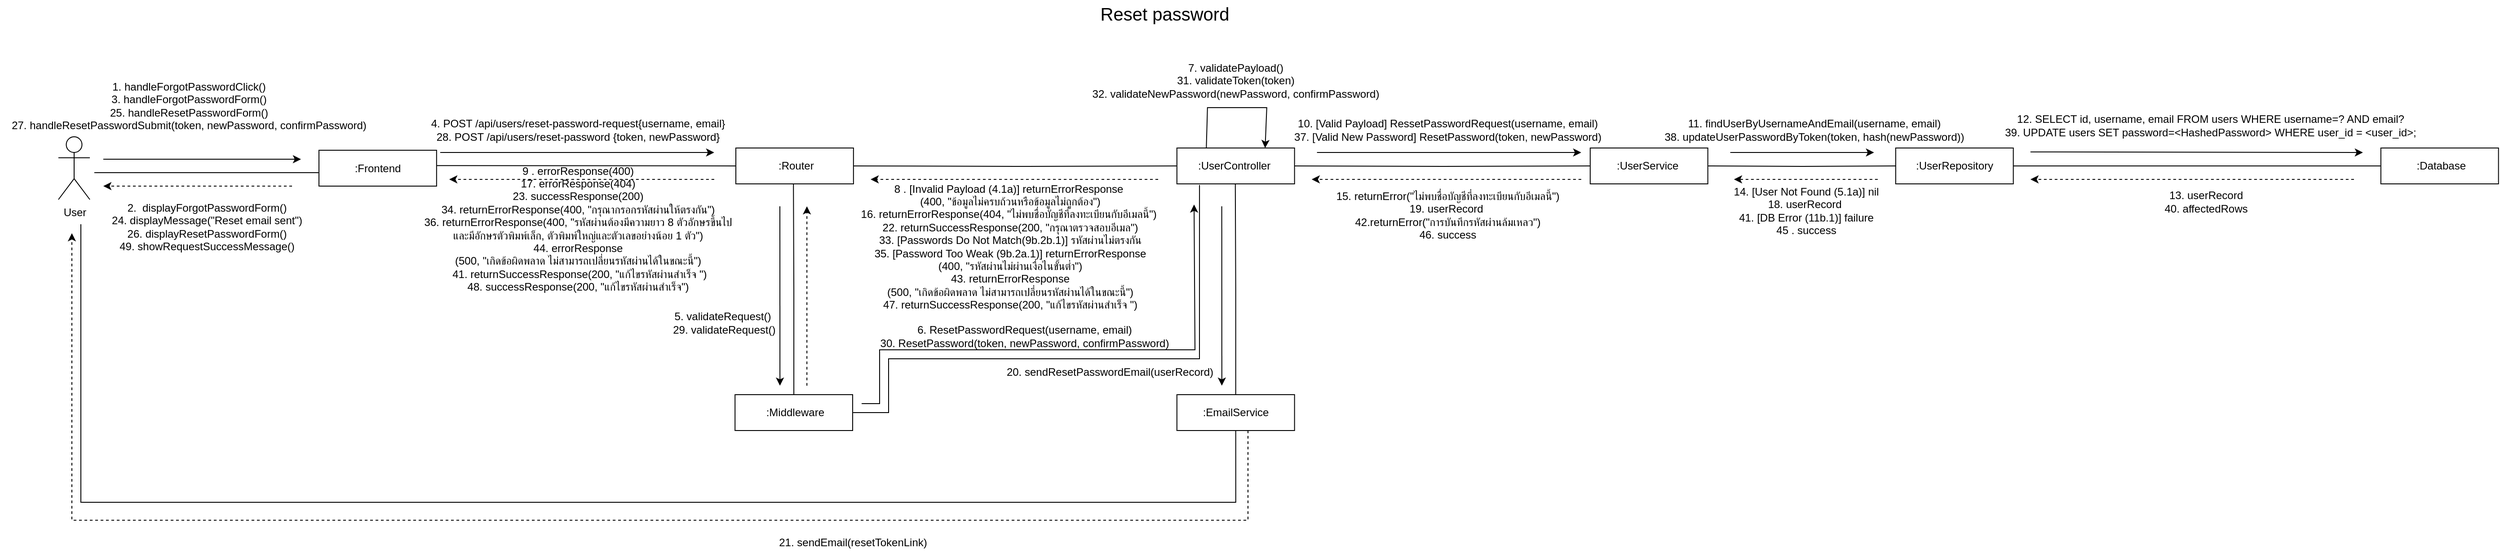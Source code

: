 <mxfile version="20.5.3" type="embed"><diagram id="23iRSUPoRavnBvh4doch" name="Page-1"><mxGraphModel dx="1040" dy="418" grid="1" gridSize="10" guides="1" tooltips="1" connect="1" arrows="1" fold="1" page="1" pageScale="1" pageWidth="827" pageHeight="1169" math="0" shadow="0"><root><mxCell id="0"/><mxCell id="1" parent="0"/><mxCell id="58" style="edgeStyle=orthogonalEdgeStyle;rounded=0;orthogonalLoop=1;jettySize=auto;html=1;entryX=0;entryY=0.5;entryDx=0;entryDy=0;endArrow=none;startFill=0;" parent="1" edge="1"><mxGeometry relative="1" as="geometry"><mxPoint x="755" y="262.5" as="sourcePoint"/><mxPoint x="1005" y="262.5" as="targetPoint"/></mxGeometry></mxCell><mxCell id="59" value="User" style="shape=umlActor;verticalLabelPosition=bottom;verticalAlign=top;html=1;outlineConnect=0;" parent="1" vertex="1"><mxGeometry x="715" y="222.5" width="35" height="70" as="geometry"/></mxCell><mxCell id="60" value=":Frontend" style="rounded=0;whiteSpace=wrap;html=1;" parent="1" vertex="1"><mxGeometry x="1005" y="237.5" width="130.91" height="40" as="geometry"/></mxCell><mxCell id="61" value="" style="endArrow=classic;html=1;rounded=0;" parent="1" edge="1"><mxGeometry width="50" height="50" relative="1" as="geometry"><mxPoint x="765" y="247.5" as="sourcePoint"/><mxPoint x="985" y="247.5" as="targetPoint"/></mxGeometry></mxCell><mxCell id="62" value="" style="endArrow=classic;html=1;rounded=0;dashed=1;" parent="1" edge="1"><mxGeometry width="50" height="50" relative="1" as="geometry"><mxPoint x="975" y="277.5" as="sourcePoint"/><mxPoint x="765" y="277.5" as="targetPoint"/></mxGeometry></mxCell><mxCell id="63" value="&amp;nbsp;:Router" style="rounded=0;whiteSpace=wrap;html=1;" parent="1" vertex="1"><mxGeometry x="1469" y="235" width="130.91" height="40" as="geometry"/></mxCell><mxCell id="64" style="edgeStyle=orthogonalEdgeStyle;rounded=0;orthogonalLoop=1;jettySize=auto;html=1;entryX=0;entryY=0.5;entryDx=0;entryDy=0;endArrow=none;startFill=0;exitX=1.002;exitY=0.429;exitDx=0;exitDy=0;exitPerimeter=0;" parent="1" source="60" target="63" edge="1"><mxGeometry relative="1" as="geometry"><mxPoint x="1259.91" y="255" as="sourcePoint"/><mxPoint x="1464.91" y="255" as="targetPoint"/></mxGeometry></mxCell><mxCell id="65" value="" style="endArrow=classic;html=1;rounded=0;" parent="1" edge="1"><mxGeometry width="50" height="50" relative="1" as="geometry"><mxPoint x="1140" y="240" as="sourcePoint"/><mxPoint x="1444.91" y="240" as="targetPoint"/></mxGeometry></mxCell><mxCell id="66" value="&amp;nbsp;" style="text;whiteSpace=wrap;html=1;" parent="1" vertex="1"><mxGeometry x="1369" y="220" width="40" height="40" as="geometry"/></mxCell><mxCell id="67" value=":UserController&amp;nbsp;" style="rounded=0;whiteSpace=wrap;html=1;" parent="1" vertex="1"><mxGeometry x="1959.91" y="235" width="130.91" height="40" as="geometry"/></mxCell><mxCell id="68" style="edgeStyle=orthogonalEdgeStyle;rounded=0;orthogonalLoop=1;jettySize=auto;html=1;entryX=0;entryY=0.5;entryDx=0;entryDy=0;endArrow=none;startFill=0;" parent="1" target="67" edge="1"><mxGeometry relative="1" as="geometry"><mxPoint x="1599.91" y="255" as="sourcePoint"/><mxPoint x="1804.91" y="255" as="targetPoint"/></mxGeometry></mxCell><mxCell id="69" value="" style="endArrow=classic;html=1;rounded=0;dashed=1;" parent="1" edge="1"><mxGeometry width="50" height="50" relative="1" as="geometry"><mxPoint x="1939" y="270" as="sourcePoint"/><mxPoint x="1619" y="270" as="targetPoint"/></mxGeometry></mxCell><mxCell id="70" value=":UserService&amp;nbsp;" style="rounded=0;whiteSpace=wrap;html=1;" parent="1" vertex="1"><mxGeometry x="2419.91" y="235" width="130.91" height="40" as="geometry"/></mxCell><mxCell id="71" style="edgeStyle=orthogonalEdgeStyle;rounded=0;orthogonalLoop=1;jettySize=auto;html=1;entryX=0;entryY=0.5;entryDx=0;entryDy=0;endArrow=none;startFill=0;" parent="1" target="70" edge="1"><mxGeometry relative="1" as="geometry"><mxPoint x="2090.82" y="255" as="sourcePoint"/><mxPoint x="2295.82" y="255" as="targetPoint"/></mxGeometry></mxCell><mxCell id="72" value="" style="endArrow=classic;html=1;rounded=0;" parent="1" edge="1"><mxGeometry width="50" height="50" relative="1" as="geometry"><mxPoint x="2115.82" y="240" as="sourcePoint"/><mxPoint x="2409.91" y="240" as="targetPoint"/></mxGeometry></mxCell><mxCell id="73" value="" style="endArrow=classic;html=1;rounded=0;dashed=1;" parent="1" edge="1"><mxGeometry width="50" height="50" relative="1" as="geometry"><mxPoint x="2409.91" y="270" as="sourcePoint"/><mxPoint x="2109.91" y="270" as="targetPoint"/></mxGeometry></mxCell><mxCell id="74" style="edgeStyle=orthogonalEdgeStyle;rounded=0;orthogonalLoop=1;jettySize=auto;html=1;endArrow=none;startFill=0;" parent="1" source="75" target="80" edge="1"><mxGeometry relative="1" as="geometry"/></mxCell><mxCell id="75" value=":UserRepository" style="rounded=0;whiteSpace=wrap;html=1;" parent="1" vertex="1"><mxGeometry x="2759.91" y="235" width="130.91" height="40" as="geometry"/></mxCell><mxCell id="76" style="edgeStyle=orthogonalEdgeStyle;rounded=0;orthogonalLoop=1;jettySize=auto;html=1;entryX=0;entryY=0.5;entryDx=0;entryDy=0;endArrow=none;startFill=0;" parent="1" target="75" edge="1"><mxGeometry relative="1" as="geometry"><mxPoint x="2550.82" y="255" as="sourcePoint"/><mxPoint x="2755.82" y="255" as="targetPoint"/></mxGeometry></mxCell><mxCell id="77" value="" style="endArrow=classic;html=1;rounded=0;" parent="1" edge="1"><mxGeometry width="50" height="50" relative="1" as="geometry"><mxPoint x="2575.82" y="240" as="sourcePoint"/><mxPoint x="2735.82" y="240" as="targetPoint"/></mxGeometry></mxCell><mxCell id="78" value="" style="endArrow=classic;html=1;rounded=0;dashed=1;" parent="1" edge="1"><mxGeometry width="50" height="50" relative="1" as="geometry"><mxPoint x="2739.91" y="270" as="sourcePoint"/><mxPoint x="2579.91" y="270" as="targetPoint"/></mxGeometry></mxCell><mxCell id="79" value="4. POST /api/users/reset-password-request{username, email}&lt;div&gt;28. POST /api/users/reset-password {token, newPassword}&lt;/div&gt;" style="text;html=1;align=center;verticalAlign=middle;resizable=0;points=[];autosize=1;strokeColor=none;fillColor=none;" parent="1" vertex="1"><mxGeometry x="1118.09" y="195" width="350" height="40" as="geometry"/></mxCell><mxCell id="80" value="&amp;nbsp;:Database" style="rounded=0;whiteSpace=wrap;html=1;" parent="1" vertex="1"><mxGeometry x="3299.91" y="235" width="130.91" height="40" as="geometry"/></mxCell><mxCell id="81" value="Reset password" style="text;html=1;align=center;verticalAlign=middle;whiteSpace=wrap;rounded=0;fontSize=20;" parent="1" vertex="1"><mxGeometry x="1774" y="70" width="345" height="30" as="geometry"/></mxCell><mxCell id="82" value="1. handleForgotPasswordClick()&lt;div&gt;3. handleForgotPasswordForm()&lt;/div&gt;&lt;div&gt;25. handleResetPasswordForm()&lt;/div&gt;&lt;div&gt;27. handleResetPasswordSubmit(token, newPassword, confirmPassword)&lt;/div&gt;" style="text;html=1;align=center;verticalAlign=middle;resizable=0;points=[];autosize=1;strokeColor=none;fillColor=none;" parent="1" vertex="1"><mxGeometry x="650" y="152.5" width="420" height="70" as="geometry"/></mxCell><mxCell id="83" value="" style="endArrow=classic;html=1;rounded=0;dashed=1;" parent="1" edge="1"><mxGeometry width="50" height="50" relative="1" as="geometry"><mxPoint x="1444.91" y="270" as="sourcePoint"/><mxPoint x="1150" y="270" as="targetPoint"/></mxGeometry></mxCell><mxCell id="84" value="" style="endArrow=classic;html=1;rounded=0;" parent="1" edge="1"><mxGeometry width="50" height="50" relative="1" as="geometry"><mxPoint x="2909.91" y="239.38" as="sourcePoint"/><mxPoint x="3279.91" y="240" as="targetPoint"/></mxGeometry></mxCell><mxCell id="85" value="" style="endArrow=classic;html=1;rounded=0;dashed=1;" parent="1" edge="1"><mxGeometry width="50" height="50" relative="1" as="geometry"><mxPoint x="3269.91" y="270" as="sourcePoint"/><mxPoint x="2909.91" y="270" as="targetPoint"/></mxGeometry></mxCell><mxCell id="86" value="&amp;nbsp;" style="text;html=1;align=center;verticalAlign=middle;resizable=0;points=[];autosize=1;strokeColor=none;fillColor=none;" parent="1" vertex="1"><mxGeometry x="1699" y="285" width="30" height="30" as="geometry"/></mxCell><mxCell id="87" value="9 . errorResponse(400)&lt;div&gt;17. errorResponse(404)&lt;/div&gt;&lt;div&gt;23. successResponse(200)&lt;/div&gt;&lt;div&gt;34. returnErrorResponse(400, &quot;กรุณากรอกรหัสผ่านให้ตรงกัน&quot;)&lt;/div&gt;&lt;div&gt;36. returnErrorResponse&lt;span style=&quot;background-color: transparent; color: light-dark(rgb(0, 0, 0), rgb(255, 255, 255));&quot;&gt;(400, &quot;รหัสผ่านต้องมีความยาว 8 ตัวอักษรขึ้นไป&lt;/span&gt;&lt;/div&gt;&lt;div&gt;&lt;span style=&quot;background-color: transparent; color: light-dark(rgb(0, 0, 0), rgb(255, 255, 255));&quot;&gt;และมีอักษรตัวพิมพ์เล็ก, ตัวพิมพ์ใหญ่และตัวเลขอย่างน้อย 1 ตัว&quot;)&lt;/span&gt;&lt;/div&gt;&lt;div&gt;&lt;span style=&quot;background-color: transparent; color: light-dark(rgb(0, 0, 0), rgb(255, 255, 255));&quot;&gt;44. e&lt;/span&gt;&lt;span style=&quot;background-color: transparent; color: light-dark(rgb(0, 0, 0), rgb(255, 255, 255));&quot;&gt;rrorResponse&lt;/span&gt;&lt;/div&gt;&lt;div&gt;(500, &quot;เกิดข้อผิดพลาด ไม่สามารถเปลี่ยนรหัสผ่านได้ในขณะนี้&quot;)&lt;/div&gt;&lt;div&gt;&lt;span style=&quot;background-color: transparent; color: light-dark(rgb(0, 0, 0), rgb(255, 255, 255));&quot;&gt;&amp;nbsp;41. returnSuccessResponse(200, &quot;แก้ไขรหัสผ่านสำเร็จ &quot;)&lt;/span&gt;&lt;/div&gt;&lt;div&gt;48. successResponse(200, &quot;แก้ไขรหัสผ่านสำเร็จ&quot;)&lt;/div&gt;" style="text;html=1;align=center;verticalAlign=middle;resizable=0;points=[];autosize=1;strokeColor=none;fillColor=none;" parent="1" vertex="1"><mxGeometry x="1098.09" y="245" width="390" height="160" as="geometry"/></mxCell><mxCell id="88" value="2.&amp;nbsp; displayForgotPasswordForm()&lt;div&gt;24. displayMessage(&quot;Reset email sent&quot;)&lt;/div&gt;&lt;div&gt;26. displayResetPasswordForm()&lt;/div&gt;&lt;div&gt;49. showRequestSuccessMessage()&lt;/div&gt;" style="text;html=1;align=center;verticalAlign=middle;resizable=0;points=[];autosize=1;strokeColor=none;fillColor=none;" parent="1" vertex="1"><mxGeometry x="760" y="287.5" width="240" height="70" as="geometry"/></mxCell><mxCell id="89" style="edgeStyle=orthogonalEdgeStyle;rounded=0;orthogonalLoop=1;jettySize=auto;html=1;entryX=0.5;entryY=1;entryDx=0;entryDy=0;endArrow=none;startFill=0;" parent="1" source="90" edge="1"><mxGeometry relative="1" as="geometry"><mxPoint x="2024.91" y="275" as="targetPoint"/></mxGeometry></mxCell><mxCell id="90" value=":EmailService" style="rounded=0;whiteSpace=wrap;html=1;" parent="1" vertex="1"><mxGeometry x="1959.91" y="510" width="130.91" height="40" as="geometry"/></mxCell><mxCell id="91" value="" style="endArrow=classic;html=1;rounded=0;" parent="1" edge="1"><mxGeometry width="50" height="50" relative="1" as="geometry"><mxPoint x="2009.82" y="300" as="sourcePoint"/><mxPoint x="2009.91" y="500" as="targetPoint"/></mxGeometry></mxCell><mxCell id="92" value="" style="endArrow=classic;html=1;rounded=0;dashed=1;" parent="1" edge="1"><mxGeometry width="50" height="50" relative="1" as="geometry"><mxPoint x="2039" y="550" as="sourcePoint"/><mxPoint x="730" y="330" as="targetPoint"/><Array as="points"><mxPoint x="2039" y="650"/><mxPoint x="730" y="650"/><mxPoint x="730" y="470"/></Array></mxGeometry></mxCell><mxCell id="93" style="edgeStyle=orthogonalEdgeStyle;rounded=0;orthogonalLoop=1;jettySize=auto;html=1;entryX=0.5;entryY=1;entryDx=0;entryDy=0;endArrow=none;startFill=0;" parent="1" source="94" edge="1"><mxGeometry relative="1" as="geometry"><mxPoint x="1533.09" y="275" as="targetPoint"/></mxGeometry></mxCell><mxCell id="94" value="&amp;nbsp;:Middleware" style="rounded=0;whiteSpace=wrap;html=1;" parent="1" vertex="1"><mxGeometry x="1468.09" y="510" width="130.91" height="40" as="geometry"/></mxCell><mxCell id="95" value="" style="endArrow=classic;html=1;rounded=0;" parent="1" edge="1"><mxGeometry width="50" height="50" relative="1" as="geometry"><mxPoint x="1518" y="300" as="sourcePoint"/><mxPoint x="1518.09" y="500" as="targetPoint"/></mxGeometry></mxCell><mxCell id="96" value="" style="endArrow=classic;html=1;rounded=0;dashed=1;" parent="1" edge="1"><mxGeometry width="50" height="50" relative="1" as="geometry"><mxPoint x="1548.09" y="500" as="sourcePoint"/><mxPoint x="1548.09" y="300" as="targetPoint"/></mxGeometry></mxCell><mxCell id="97" value="5. validateRequest()&lt;div&gt;&amp;nbsp;29. validateRequest()&lt;/div&gt;" style="text;html=1;align=center;verticalAlign=middle;resizable=0;points=[];autosize=1;strokeColor=none;fillColor=none;" parent="1" vertex="1"><mxGeometry x="1384" y="410" width="140" height="40" as="geometry"/></mxCell><mxCell id="98" value="" style="endArrow=classic;html=1;rounded=0;exitX=0.25;exitY=0;exitDx=0;exitDy=0;entryX=0.75;entryY=0;entryDx=0;entryDy=0;" parent="1" source="67" target="67" edge="1"><mxGeometry width="50" height="50" relative="1" as="geometry"><mxPoint x="1959.91" y="210" as="sourcePoint"/><mxPoint x="2089.91" y="190" as="targetPoint"/><Array as="points"><mxPoint x="1993.65" y="200"/><mxPoint x="1993.91" y="190"/><mxPoint x="2059.91" y="190"/></Array></mxGeometry></mxCell><mxCell id="99" value="7. validatePayload()&lt;div&gt;31. validateToken(token)&lt;/div&gt;&lt;div&gt;32. validateNewPassword(newPassword, confirmPassword)&lt;/div&gt;" style="text;html=1;align=center;verticalAlign=middle;resizable=0;points=[];autosize=1;strokeColor=none;fillColor=none;" parent="1" vertex="1"><mxGeometry x="1855.37" y="130" width="340" height="60" as="geometry"/></mxCell><mxCell id="100" value="8 . [Invalid Payload (4.1a)] returnErrorResponse&amp;nbsp;&lt;div&gt;&lt;span style=&quot;background-color: transparent; color: light-dark(rgb(0, 0, 0), rgb(255, 255, 255));&quot;&gt;(400, &quot;ข้อมูลไม่ครบถ้วนหรือข้อมูลไม่ถูกต้อง&quot;)&lt;/span&gt;&lt;div&gt;16.&lt;span style=&quot;background-color: transparent; color: light-dark(rgb(0, 0, 0), rgb(255, 255, 255));&quot;&gt;&amp;nbsp;returnErrorResponse&lt;/span&gt;&lt;span style=&quot;background-color: transparent; color: light-dark(rgb(0, 0, 0), rgb(255, 255, 255));&quot;&gt;(404, &quot;ไม่พบชื่อบัญชีที่ลงทะเบียนกับอีเมลนี้&quot;)&amp;nbsp;&lt;/span&gt;&lt;/div&gt;&lt;/div&gt;&lt;div&gt;22. returnSuccessResponse(200, &quot;กรุณาตรวจสอบอีเมล&quot;)&lt;/div&gt;&lt;div&gt;33. [Passwords Do Not Match(9b.2b.1)] รหัสผ่านไม่ตรงกัน&lt;/div&gt;&lt;div&gt;35. [Password Too Weak (9b.2a.1)] returnErrorResponse&lt;/div&gt;&lt;div&gt;(400, &quot;รหัสผ่านไม่ผ่านเงื่อไนขั้นต่ำ&quot;)&lt;/div&gt;&lt;div&gt;43. returnErrorResponse&lt;/div&gt;&lt;div&gt;(500, &quot;เกิดข้อผิดพลาด ไม่สามารถเปลี่ยนรหัสผ่านได้ในขณะนี้&quot;)&lt;/div&gt;&lt;div&gt;&lt;span style=&quot;background-color: transparent; color: light-dark(rgb(0, 0, 0), rgb(255, 255, 255));&quot;&gt;&amp;nbsp;47. returnSuccessResponse(200, &quot;แก้ไขรหัสผ่านสำเร็จ &quot;)&amp;nbsp;&lt;/span&gt;&lt;/div&gt;" style="text;html=1;align=center;verticalAlign=middle;resizable=0;points=[];autosize=1;strokeColor=none;fillColor=none;" parent="1" vertex="1"><mxGeometry x="1584" y="265" width="380" height="160" as="geometry"/></mxCell><mxCell id="101" style="edgeStyle=orthogonalEdgeStyle;rounded=0;orthogonalLoop=1;jettySize=auto;html=1;endArrow=none;startFill=0;exitX=1;exitY=0.5;exitDx=0;exitDy=0;entryX=0.192;entryY=1.03;entryDx=0;entryDy=0;entryPerimeter=0;" parent="1" source="94" target="67" edge="1"><mxGeometry relative="1" as="geometry"><mxPoint x="1835" y="280" as="targetPoint"/><mxPoint x="1704.21" y="565" as="sourcePoint"/><Array as="points"><mxPoint x="1639" y="530"/><mxPoint x="1639" y="470"/><mxPoint x="1985" y="470"/></Array></mxGeometry></mxCell><mxCell id="102" value="6. ResetPasswordRequest(username, email)&lt;div&gt;30. ResetPassword(token, newPassword, confirmPassword)&lt;/div&gt;" style="text;html=1;align=center;verticalAlign=middle;resizable=0;points=[];autosize=1;strokeColor=none;fillColor=none;" parent="1" vertex="1"><mxGeometry x="1619.91" y="425" width="340" height="40" as="geometry"/></mxCell><mxCell id="103" value="10. [Valid Payload] RessetPasswordRequest(username, email)&lt;div&gt;37. [Valid New Password] ResetPassword(token, newPassword)&lt;/div&gt;" style="text;html=1;align=center;verticalAlign=middle;resizable=0;points=[];autosize=1;strokeColor=none;fillColor=none;" parent="1" vertex="1"><mxGeometry x="2075.82" y="195" width="370" height="40" as="geometry"/></mxCell><mxCell id="104" value="11. findUserByUsernameAndEmail(username, email)&lt;div&gt;38. updateUserPasswordByToken(token, hash(newPassword))&lt;/div&gt;" style="text;html=1;align=center;verticalAlign=middle;resizable=0;points=[];autosize=1;strokeColor=none;fillColor=none;" parent="1" vertex="1"><mxGeometry x="2489" y="195" width="360" height="40" as="geometry"/></mxCell><mxCell id="105" value="12. SELECT id, username, email FROM users WHERE username=? AND email?&lt;div&gt;39. UPDATE users SET password=&amp;lt;HashedPassword&amp;gt; WHERE user_id = &amp;lt;user_id&amp;gt;;&lt;/div&gt;" style="text;html=1;align=center;verticalAlign=middle;resizable=0;points=[];autosize=1;strokeColor=none;fillColor=none;" parent="1" vertex="1"><mxGeometry x="2870" y="190" width="480" height="40" as="geometry"/></mxCell><mxCell id="106" value="13. userRecord&lt;div&gt;40. affectedRows&lt;/div&gt;" style="text;html=1;align=center;verticalAlign=middle;resizable=0;points=[];autosize=1;strokeColor=none;fillColor=none;" parent="1" vertex="1"><mxGeometry x="3044.91" y="275" width="120" height="40" as="geometry"/></mxCell><mxCell id="107" value="14. [User Not Found (5.1a)] nil&lt;div&gt;18. userRecord&amp;nbsp;&lt;/div&gt;&lt;div&gt;41. [DB Error (11b.1)] failure&lt;/div&gt;&lt;div&gt;45 . success&lt;/div&gt;" style="text;html=1;align=center;verticalAlign=middle;resizable=0;points=[];autosize=1;strokeColor=none;fillColor=none;" parent="1" vertex="1"><mxGeometry x="2569.91" y="270" width="180" height="70" as="geometry"/></mxCell><mxCell id="108" value="15. returnError(&quot;ไม่พบชื่อบัญชีที่ลงทะเบียนกับอีเมลนี้&quot;)&lt;div&gt;19. userRecord&amp;nbsp;&lt;/div&gt;&lt;div&gt;42.returnError(&quot;การบันทึกรหัสผ่านล้มเหลว&quot;)&lt;/div&gt;&lt;div&gt;46. success&lt;/div&gt;" style="text;html=1;align=center;verticalAlign=middle;resizable=0;points=[];autosize=1;strokeColor=none;fillColor=none;" parent="1" vertex="1"><mxGeometry x="2110.82" y="275" width="300" height="70" as="geometry"/></mxCell><mxCell id="109" value="20. sendResetPasswordEmail(userRecord)" style="text;html=1;align=center;verticalAlign=middle;resizable=0;points=[];autosize=1;strokeColor=none;fillColor=none;" parent="1" vertex="1"><mxGeometry x="1760.37" y="470" width="250" height="30" as="geometry"/></mxCell><mxCell id="110" style="edgeStyle=orthogonalEdgeStyle;rounded=0;orthogonalLoop=1;jettySize=auto;html=1;endArrow=none;startFill=0;exitX=0.5;exitY=1;exitDx=0;exitDy=0;" parent="1" source="90" edge="1"><mxGeometry relative="1" as="geometry"><mxPoint x="740" y="320" as="targetPoint"/><mxPoint x="1193.78" y="510" as="sourcePoint"/><Array as="points"><mxPoint x="2025" y="630"/><mxPoint x="740" y="630"/></Array></mxGeometry></mxCell><mxCell id="111" value="21. sendEmail(resetTokenLink)" style="text;html=1;align=center;verticalAlign=middle;resizable=0;points=[];autosize=1;strokeColor=none;fillColor=none;" parent="1" vertex="1"><mxGeometry x="1504" y="660" width="190" height="30" as="geometry"/></mxCell><mxCell id="112" value="" style="endArrow=classic;html=1;rounded=0;" parent="1" edge="1"><mxGeometry width="50" height="50" relative="1" as="geometry"><mxPoint x="1609" y="520" as="sourcePoint"/><mxPoint x="1979" y="298" as="targetPoint"/><Array as="points"><mxPoint x="1629" y="520"/><mxPoint x="1629" y="460"/><mxPoint x="1800" y="460"/><mxPoint x="1980" y="460"/></Array></mxGeometry></mxCell></root></mxGraphModel></diagram></mxfile>